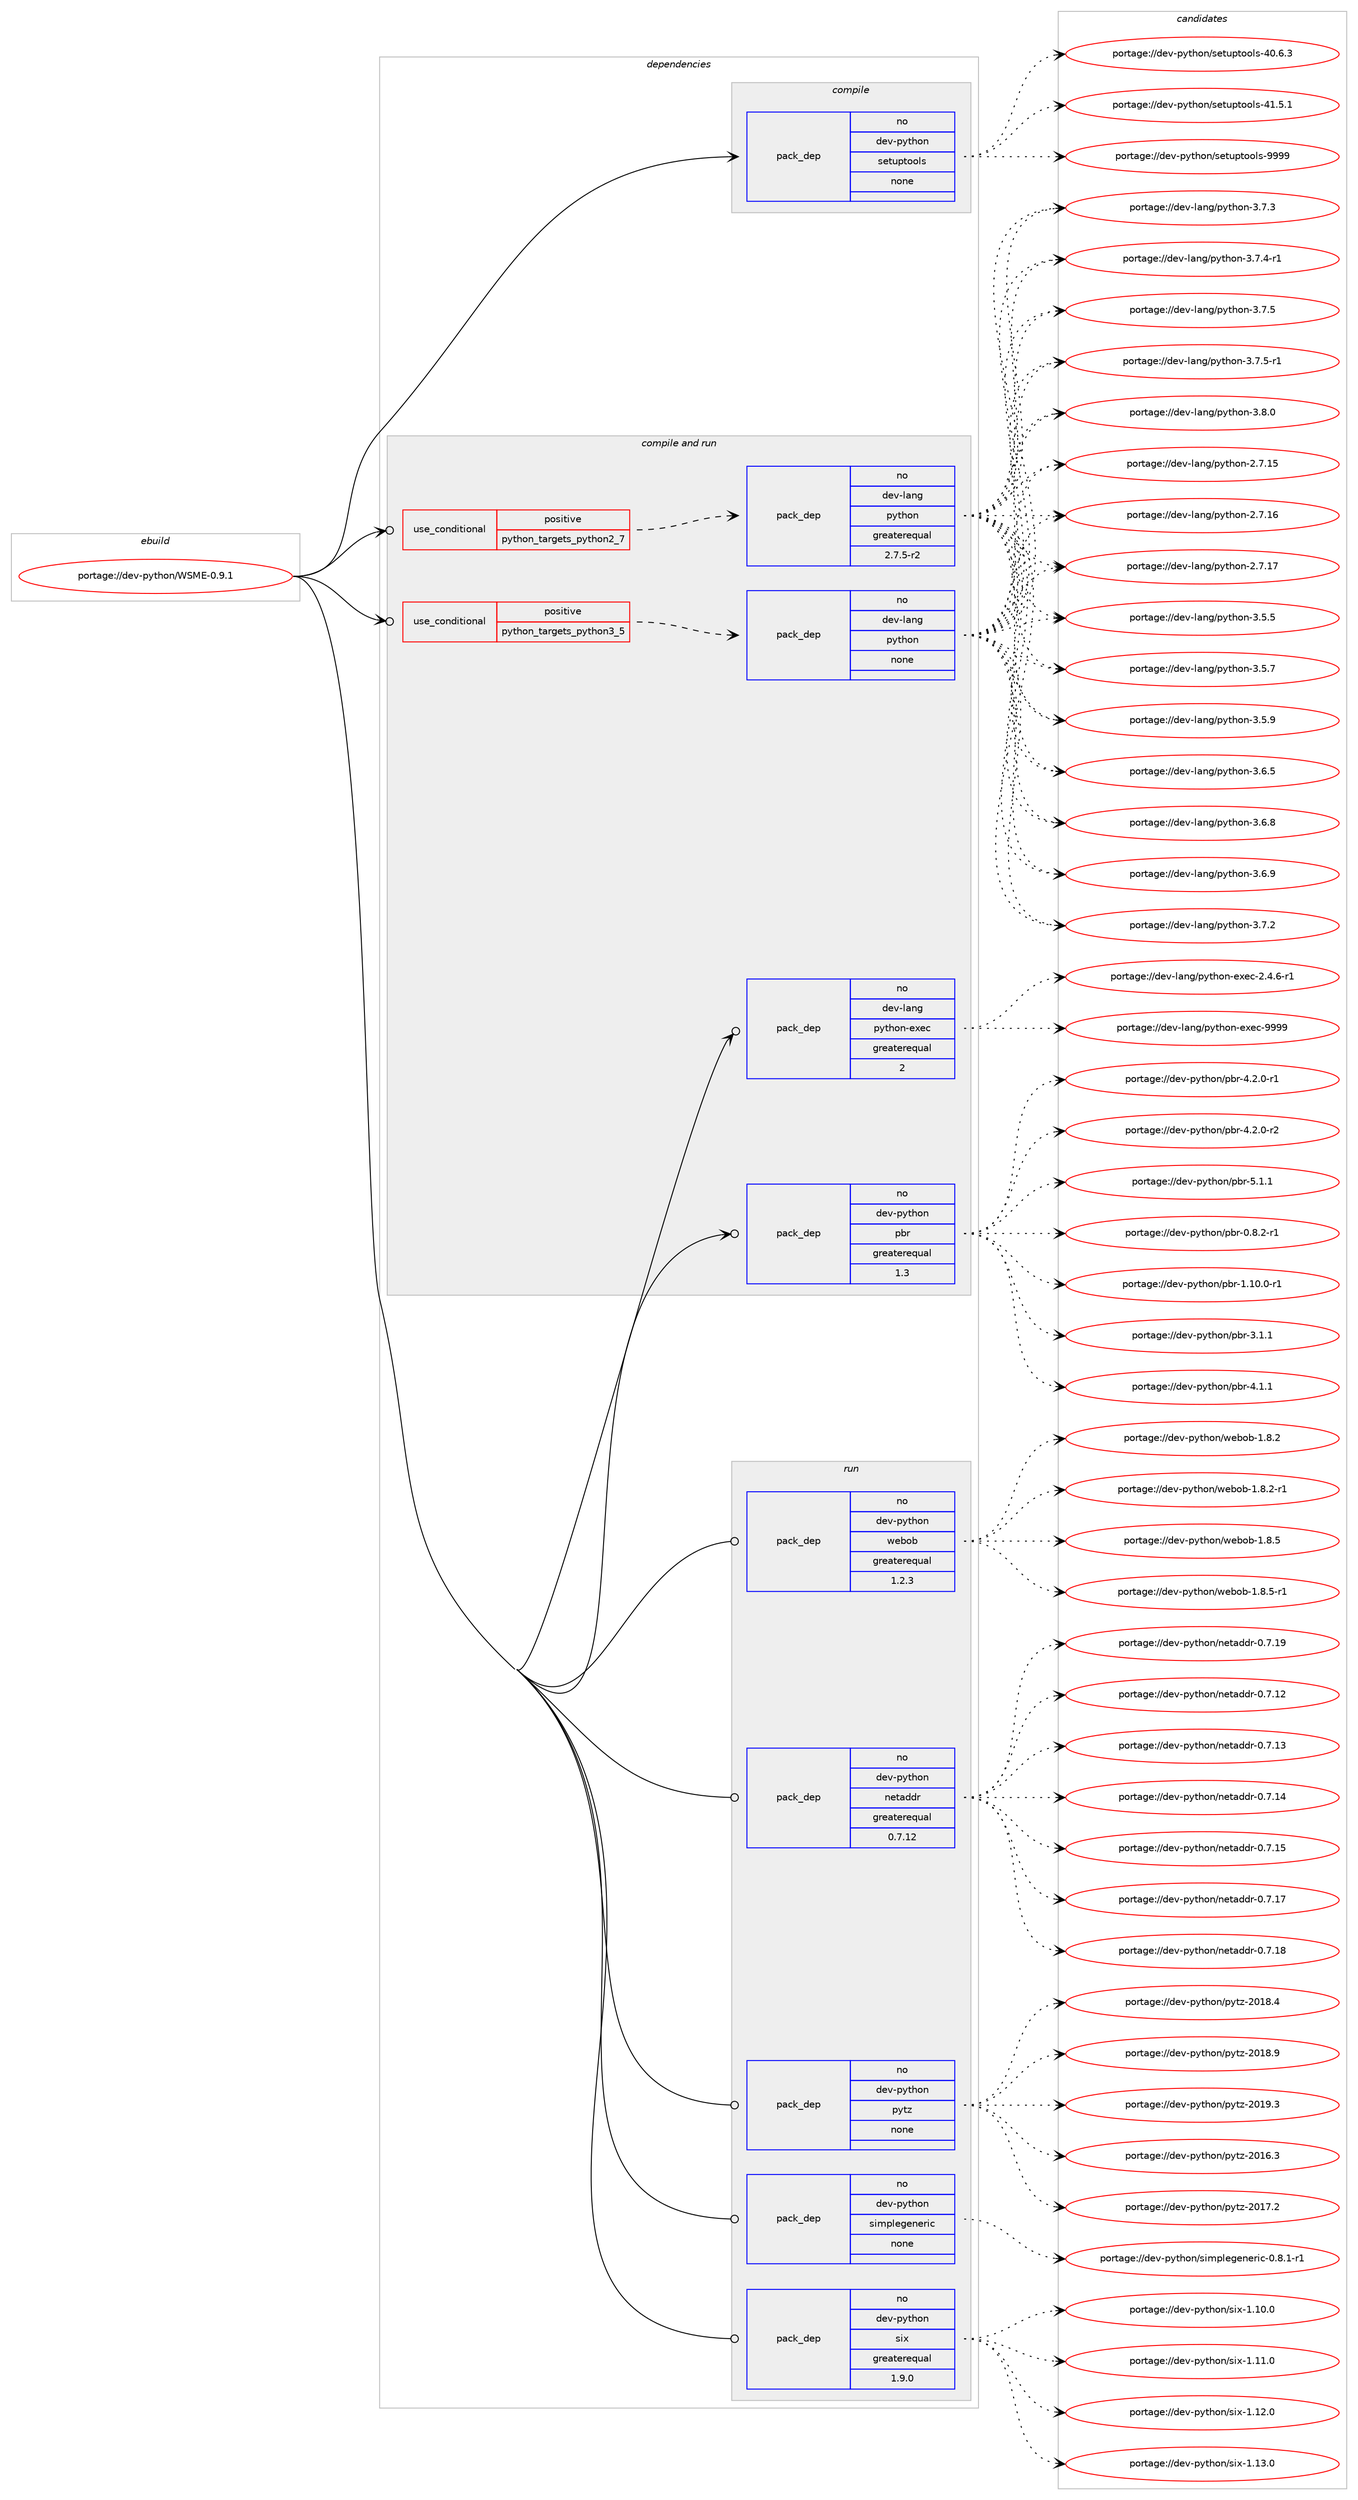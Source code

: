 digraph prolog {

# *************
# Graph options
# *************

newrank=true;
concentrate=true;
compound=true;
graph [rankdir=LR,fontname=Helvetica,fontsize=10,ranksep=1.5];#, ranksep=2.5, nodesep=0.2];
edge  [arrowhead=vee];
node  [fontname=Helvetica,fontsize=10];

# **********
# The ebuild
# **********

subgraph cluster_leftcol {
color=gray;
label=<<i>ebuild</i>>;
id [label="portage://dev-python/WSME-0.9.1", color=red, width=4, href="../dev-python/WSME-0.9.1.svg"];
}

# ****************
# The dependencies
# ****************

subgraph cluster_midcol {
color=gray;
label=<<i>dependencies</i>>;
subgraph cluster_compile {
fillcolor="#eeeeee";
style=filled;
label=<<i>compile</i>>;
subgraph pack99905 {
dependency128404 [label=<<TABLE BORDER="0" CELLBORDER="1" CELLSPACING="0" CELLPADDING="4" WIDTH="220"><TR><TD ROWSPAN="6" CELLPADDING="30">pack_dep</TD></TR><TR><TD WIDTH="110">no</TD></TR><TR><TD>dev-python</TD></TR><TR><TD>setuptools</TD></TR><TR><TD>none</TD></TR><TR><TD></TD></TR></TABLE>>, shape=none, color=blue];
}
id:e -> dependency128404:w [weight=20,style="solid",arrowhead="vee"];
}
subgraph cluster_compileandrun {
fillcolor="#eeeeee";
style=filled;
label=<<i>compile and run</i>>;
subgraph cond25194 {
dependency128405 [label=<<TABLE BORDER="0" CELLBORDER="1" CELLSPACING="0" CELLPADDING="4"><TR><TD ROWSPAN="3" CELLPADDING="10">use_conditional</TD></TR><TR><TD>positive</TD></TR><TR><TD>python_targets_python2_7</TD></TR></TABLE>>, shape=none, color=red];
subgraph pack99906 {
dependency128406 [label=<<TABLE BORDER="0" CELLBORDER="1" CELLSPACING="0" CELLPADDING="4" WIDTH="220"><TR><TD ROWSPAN="6" CELLPADDING="30">pack_dep</TD></TR><TR><TD WIDTH="110">no</TD></TR><TR><TD>dev-lang</TD></TR><TR><TD>python</TD></TR><TR><TD>greaterequal</TD></TR><TR><TD>2.7.5-r2</TD></TR></TABLE>>, shape=none, color=blue];
}
dependency128405:e -> dependency128406:w [weight=20,style="dashed",arrowhead="vee"];
}
id:e -> dependency128405:w [weight=20,style="solid",arrowhead="odotvee"];
subgraph cond25195 {
dependency128407 [label=<<TABLE BORDER="0" CELLBORDER="1" CELLSPACING="0" CELLPADDING="4"><TR><TD ROWSPAN="3" CELLPADDING="10">use_conditional</TD></TR><TR><TD>positive</TD></TR><TR><TD>python_targets_python3_5</TD></TR></TABLE>>, shape=none, color=red];
subgraph pack99907 {
dependency128408 [label=<<TABLE BORDER="0" CELLBORDER="1" CELLSPACING="0" CELLPADDING="4" WIDTH="220"><TR><TD ROWSPAN="6" CELLPADDING="30">pack_dep</TD></TR><TR><TD WIDTH="110">no</TD></TR><TR><TD>dev-lang</TD></TR><TR><TD>python</TD></TR><TR><TD>none</TD></TR><TR><TD></TD></TR></TABLE>>, shape=none, color=blue];
}
dependency128407:e -> dependency128408:w [weight=20,style="dashed",arrowhead="vee"];
}
id:e -> dependency128407:w [weight=20,style="solid",arrowhead="odotvee"];
subgraph pack99908 {
dependency128409 [label=<<TABLE BORDER="0" CELLBORDER="1" CELLSPACING="0" CELLPADDING="4" WIDTH="220"><TR><TD ROWSPAN="6" CELLPADDING="30">pack_dep</TD></TR><TR><TD WIDTH="110">no</TD></TR><TR><TD>dev-lang</TD></TR><TR><TD>python-exec</TD></TR><TR><TD>greaterequal</TD></TR><TR><TD>2</TD></TR></TABLE>>, shape=none, color=blue];
}
id:e -> dependency128409:w [weight=20,style="solid",arrowhead="odotvee"];
subgraph pack99909 {
dependency128410 [label=<<TABLE BORDER="0" CELLBORDER="1" CELLSPACING="0" CELLPADDING="4" WIDTH="220"><TR><TD ROWSPAN="6" CELLPADDING="30">pack_dep</TD></TR><TR><TD WIDTH="110">no</TD></TR><TR><TD>dev-python</TD></TR><TR><TD>pbr</TD></TR><TR><TD>greaterequal</TD></TR><TR><TD>1.3</TD></TR></TABLE>>, shape=none, color=blue];
}
id:e -> dependency128410:w [weight=20,style="solid",arrowhead="odotvee"];
}
subgraph cluster_run {
fillcolor="#eeeeee";
style=filled;
label=<<i>run</i>>;
subgraph pack99910 {
dependency128411 [label=<<TABLE BORDER="0" CELLBORDER="1" CELLSPACING="0" CELLPADDING="4" WIDTH="220"><TR><TD ROWSPAN="6" CELLPADDING="30">pack_dep</TD></TR><TR><TD WIDTH="110">no</TD></TR><TR><TD>dev-python</TD></TR><TR><TD>netaddr</TD></TR><TR><TD>greaterequal</TD></TR><TR><TD>0.7.12</TD></TR></TABLE>>, shape=none, color=blue];
}
id:e -> dependency128411:w [weight=20,style="solid",arrowhead="odot"];
subgraph pack99911 {
dependency128412 [label=<<TABLE BORDER="0" CELLBORDER="1" CELLSPACING="0" CELLPADDING="4" WIDTH="220"><TR><TD ROWSPAN="6" CELLPADDING="30">pack_dep</TD></TR><TR><TD WIDTH="110">no</TD></TR><TR><TD>dev-python</TD></TR><TR><TD>pytz</TD></TR><TR><TD>none</TD></TR><TR><TD></TD></TR></TABLE>>, shape=none, color=blue];
}
id:e -> dependency128412:w [weight=20,style="solid",arrowhead="odot"];
subgraph pack99912 {
dependency128413 [label=<<TABLE BORDER="0" CELLBORDER="1" CELLSPACING="0" CELLPADDING="4" WIDTH="220"><TR><TD ROWSPAN="6" CELLPADDING="30">pack_dep</TD></TR><TR><TD WIDTH="110">no</TD></TR><TR><TD>dev-python</TD></TR><TR><TD>simplegeneric</TD></TR><TR><TD>none</TD></TR><TR><TD></TD></TR></TABLE>>, shape=none, color=blue];
}
id:e -> dependency128413:w [weight=20,style="solid",arrowhead="odot"];
subgraph pack99913 {
dependency128414 [label=<<TABLE BORDER="0" CELLBORDER="1" CELLSPACING="0" CELLPADDING="4" WIDTH="220"><TR><TD ROWSPAN="6" CELLPADDING="30">pack_dep</TD></TR><TR><TD WIDTH="110">no</TD></TR><TR><TD>dev-python</TD></TR><TR><TD>six</TD></TR><TR><TD>greaterequal</TD></TR><TR><TD>1.9.0</TD></TR></TABLE>>, shape=none, color=blue];
}
id:e -> dependency128414:w [weight=20,style="solid",arrowhead="odot"];
subgraph pack99914 {
dependency128415 [label=<<TABLE BORDER="0" CELLBORDER="1" CELLSPACING="0" CELLPADDING="4" WIDTH="220"><TR><TD ROWSPAN="6" CELLPADDING="30">pack_dep</TD></TR><TR><TD WIDTH="110">no</TD></TR><TR><TD>dev-python</TD></TR><TR><TD>webob</TD></TR><TR><TD>greaterequal</TD></TR><TR><TD>1.2.3</TD></TR></TABLE>>, shape=none, color=blue];
}
id:e -> dependency128415:w [weight=20,style="solid",arrowhead="odot"];
}
}

# **************
# The candidates
# **************

subgraph cluster_choices {
rank=same;
color=gray;
label=<<i>candidates</i>>;

subgraph choice99905 {
color=black;
nodesep=1;
choiceportage100101118451121211161041111104711510111611711211611111110811545524846544651 [label="portage://dev-python/setuptools-40.6.3", color=red, width=4,href="../dev-python/setuptools-40.6.3.svg"];
choiceportage100101118451121211161041111104711510111611711211611111110811545524946534649 [label="portage://dev-python/setuptools-41.5.1", color=red, width=4,href="../dev-python/setuptools-41.5.1.svg"];
choiceportage10010111845112121116104111110471151011161171121161111111081154557575757 [label="portage://dev-python/setuptools-9999", color=red, width=4,href="../dev-python/setuptools-9999.svg"];
dependency128404:e -> choiceportage100101118451121211161041111104711510111611711211611111110811545524846544651:w [style=dotted,weight="100"];
dependency128404:e -> choiceportage100101118451121211161041111104711510111611711211611111110811545524946534649:w [style=dotted,weight="100"];
dependency128404:e -> choiceportage10010111845112121116104111110471151011161171121161111111081154557575757:w [style=dotted,weight="100"];
}
subgraph choice99906 {
color=black;
nodesep=1;
choiceportage10010111845108971101034711212111610411111045504655464953 [label="portage://dev-lang/python-2.7.15", color=red, width=4,href="../dev-lang/python-2.7.15.svg"];
choiceportage10010111845108971101034711212111610411111045504655464954 [label="portage://dev-lang/python-2.7.16", color=red, width=4,href="../dev-lang/python-2.7.16.svg"];
choiceportage10010111845108971101034711212111610411111045504655464955 [label="portage://dev-lang/python-2.7.17", color=red, width=4,href="../dev-lang/python-2.7.17.svg"];
choiceportage100101118451089711010347112121116104111110455146534653 [label="portage://dev-lang/python-3.5.5", color=red, width=4,href="../dev-lang/python-3.5.5.svg"];
choiceportage100101118451089711010347112121116104111110455146534655 [label="portage://dev-lang/python-3.5.7", color=red, width=4,href="../dev-lang/python-3.5.7.svg"];
choiceportage100101118451089711010347112121116104111110455146534657 [label="portage://dev-lang/python-3.5.9", color=red, width=4,href="../dev-lang/python-3.5.9.svg"];
choiceportage100101118451089711010347112121116104111110455146544653 [label="portage://dev-lang/python-3.6.5", color=red, width=4,href="../dev-lang/python-3.6.5.svg"];
choiceportage100101118451089711010347112121116104111110455146544656 [label="portage://dev-lang/python-3.6.8", color=red, width=4,href="../dev-lang/python-3.6.8.svg"];
choiceportage100101118451089711010347112121116104111110455146544657 [label="portage://dev-lang/python-3.6.9", color=red, width=4,href="../dev-lang/python-3.6.9.svg"];
choiceportage100101118451089711010347112121116104111110455146554650 [label="portage://dev-lang/python-3.7.2", color=red, width=4,href="../dev-lang/python-3.7.2.svg"];
choiceportage100101118451089711010347112121116104111110455146554651 [label="portage://dev-lang/python-3.7.3", color=red, width=4,href="../dev-lang/python-3.7.3.svg"];
choiceportage1001011184510897110103471121211161041111104551465546524511449 [label="portage://dev-lang/python-3.7.4-r1", color=red, width=4,href="../dev-lang/python-3.7.4-r1.svg"];
choiceportage100101118451089711010347112121116104111110455146554653 [label="portage://dev-lang/python-3.7.5", color=red, width=4,href="../dev-lang/python-3.7.5.svg"];
choiceportage1001011184510897110103471121211161041111104551465546534511449 [label="portage://dev-lang/python-3.7.5-r1", color=red, width=4,href="../dev-lang/python-3.7.5-r1.svg"];
choiceportage100101118451089711010347112121116104111110455146564648 [label="portage://dev-lang/python-3.8.0", color=red, width=4,href="../dev-lang/python-3.8.0.svg"];
dependency128406:e -> choiceportage10010111845108971101034711212111610411111045504655464953:w [style=dotted,weight="100"];
dependency128406:e -> choiceportage10010111845108971101034711212111610411111045504655464954:w [style=dotted,weight="100"];
dependency128406:e -> choiceportage10010111845108971101034711212111610411111045504655464955:w [style=dotted,weight="100"];
dependency128406:e -> choiceportage100101118451089711010347112121116104111110455146534653:w [style=dotted,weight="100"];
dependency128406:e -> choiceportage100101118451089711010347112121116104111110455146534655:w [style=dotted,weight="100"];
dependency128406:e -> choiceportage100101118451089711010347112121116104111110455146534657:w [style=dotted,weight="100"];
dependency128406:e -> choiceportage100101118451089711010347112121116104111110455146544653:w [style=dotted,weight="100"];
dependency128406:e -> choiceportage100101118451089711010347112121116104111110455146544656:w [style=dotted,weight="100"];
dependency128406:e -> choiceportage100101118451089711010347112121116104111110455146544657:w [style=dotted,weight="100"];
dependency128406:e -> choiceportage100101118451089711010347112121116104111110455146554650:w [style=dotted,weight="100"];
dependency128406:e -> choiceportage100101118451089711010347112121116104111110455146554651:w [style=dotted,weight="100"];
dependency128406:e -> choiceportage1001011184510897110103471121211161041111104551465546524511449:w [style=dotted,weight="100"];
dependency128406:e -> choiceportage100101118451089711010347112121116104111110455146554653:w [style=dotted,weight="100"];
dependency128406:e -> choiceportage1001011184510897110103471121211161041111104551465546534511449:w [style=dotted,weight="100"];
dependency128406:e -> choiceportage100101118451089711010347112121116104111110455146564648:w [style=dotted,weight="100"];
}
subgraph choice99907 {
color=black;
nodesep=1;
choiceportage10010111845108971101034711212111610411111045504655464953 [label="portage://dev-lang/python-2.7.15", color=red, width=4,href="../dev-lang/python-2.7.15.svg"];
choiceportage10010111845108971101034711212111610411111045504655464954 [label="portage://dev-lang/python-2.7.16", color=red, width=4,href="../dev-lang/python-2.7.16.svg"];
choiceportage10010111845108971101034711212111610411111045504655464955 [label="portage://dev-lang/python-2.7.17", color=red, width=4,href="../dev-lang/python-2.7.17.svg"];
choiceportage100101118451089711010347112121116104111110455146534653 [label="portage://dev-lang/python-3.5.5", color=red, width=4,href="../dev-lang/python-3.5.5.svg"];
choiceportage100101118451089711010347112121116104111110455146534655 [label="portage://dev-lang/python-3.5.7", color=red, width=4,href="../dev-lang/python-3.5.7.svg"];
choiceportage100101118451089711010347112121116104111110455146534657 [label="portage://dev-lang/python-3.5.9", color=red, width=4,href="../dev-lang/python-3.5.9.svg"];
choiceportage100101118451089711010347112121116104111110455146544653 [label="portage://dev-lang/python-3.6.5", color=red, width=4,href="../dev-lang/python-3.6.5.svg"];
choiceportage100101118451089711010347112121116104111110455146544656 [label="portage://dev-lang/python-3.6.8", color=red, width=4,href="../dev-lang/python-3.6.8.svg"];
choiceportage100101118451089711010347112121116104111110455146544657 [label="portage://dev-lang/python-3.6.9", color=red, width=4,href="../dev-lang/python-3.6.9.svg"];
choiceportage100101118451089711010347112121116104111110455146554650 [label="portage://dev-lang/python-3.7.2", color=red, width=4,href="../dev-lang/python-3.7.2.svg"];
choiceportage100101118451089711010347112121116104111110455146554651 [label="portage://dev-lang/python-3.7.3", color=red, width=4,href="../dev-lang/python-3.7.3.svg"];
choiceportage1001011184510897110103471121211161041111104551465546524511449 [label="portage://dev-lang/python-3.7.4-r1", color=red, width=4,href="../dev-lang/python-3.7.4-r1.svg"];
choiceportage100101118451089711010347112121116104111110455146554653 [label="portage://dev-lang/python-3.7.5", color=red, width=4,href="../dev-lang/python-3.7.5.svg"];
choiceportage1001011184510897110103471121211161041111104551465546534511449 [label="portage://dev-lang/python-3.7.5-r1", color=red, width=4,href="../dev-lang/python-3.7.5-r1.svg"];
choiceportage100101118451089711010347112121116104111110455146564648 [label="portage://dev-lang/python-3.8.0", color=red, width=4,href="../dev-lang/python-3.8.0.svg"];
dependency128408:e -> choiceportage10010111845108971101034711212111610411111045504655464953:w [style=dotted,weight="100"];
dependency128408:e -> choiceportage10010111845108971101034711212111610411111045504655464954:w [style=dotted,weight="100"];
dependency128408:e -> choiceportage10010111845108971101034711212111610411111045504655464955:w [style=dotted,weight="100"];
dependency128408:e -> choiceportage100101118451089711010347112121116104111110455146534653:w [style=dotted,weight="100"];
dependency128408:e -> choiceportage100101118451089711010347112121116104111110455146534655:w [style=dotted,weight="100"];
dependency128408:e -> choiceportage100101118451089711010347112121116104111110455146534657:w [style=dotted,weight="100"];
dependency128408:e -> choiceportage100101118451089711010347112121116104111110455146544653:w [style=dotted,weight="100"];
dependency128408:e -> choiceportage100101118451089711010347112121116104111110455146544656:w [style=dotted,weight="100"];
dependency128408:e -> choiceportage100101118451089711010347112121116104111110455146544657:w [style=dotted,weight="100"];
dependency128408:e -> choiceportage100101118451089711010347112121116104111110455146554650:w [style=dotted,weight="100"];
dependency128408:e -> choiceportage100101118451089711010347112121116104111110455146554651:w [style=dotted,weight="100"];
dependency128408:e -> choiceportage1001011184510897110103471121211161041111104551465546524511449:w [style=dotted,weight="100"];
dependency128408:e -> choiceportage100101118451089711010347112121116104111110455146554653:w [style=dotted,weight="100"];
dependency128408:e -> choiceportage1001011184510897110103471121211161041111104551465546534511449:w [style=dotted,weight="100"];
dependency128408:e -> choiceportage100101118451089711010347112121116104111110455146564648:w [style=dotted,weight="100"];
}
subgraph choice99908 {
color=black;
nodesep=1;
choiceportage10010111845108971101034711212111610411111045101120101994550465246544511449 [label="portage://dev-lang/python-exec-2.4.6-r1", color=red, width=4,href="../dev-lang/python-exec-2.4.6-r1.svg"];
choiceportage10010111845108971101034711212111610411111045101120101994557575757 [label="portage://dev-lang/python-exec-9999", color=red, width=4,href="../dev-lang/python-exec-9999.svg"];
dependency128409:e -> choiceportage10010111845108971101034711212111610411111045101120101994550465246544511449:w [style=dotted,weight="100"];
dependency128409:e -> choiceportage10010111845108971101034711212111610411111045101120101994557575757:w [style=dotted,weight="100"];
}
subgraph choice99909 {
color=black;
nodesep=1;
choiceportage1001011184511212111610411111047112981144548465646504511449 [label="portage://dev-python/pbr-0.8.2-r1", color=red, width=4,href="../dev-python/pbr-0.8.2-r1.svg"];
choiceportage100101118451121211161041111104711298114454946494846484511449 [label="portage://dev-python/pbr-1.10.0-r1", color=red, width=4,href="../dev-python/pbr-1.10.0-r1.svg"];
choiceportage100101118451121211161041111104711298114455146494649 [label="portage://dev-python/pbr-3.1.1", color=red, width=4,href="../dev-python/pbr-3.1.1.svg"];
choiceportage100101118451121211161041111104711298114455246494649 [label="portage://dev-python/pbr-4.1.1", color=red, width=4,href="../dev-python/pbr-4.1.1.svg"];
choiceportage1001011184511212111610411111047112981144552465046484511449 [label="portage://dev-python/pbr-4.2.0-r1", color=red, width=4,href="../dev-python/pbr-4.2.0-r1.svg"];
choiceportage1001011184511212111610411111047112981144552465046484511450 [label="portage://dev-python/pbr-4.2.0-r2", color=red, width=4,href="../dev-python/pbr-4.2.0-r2.svg"];
choiceportage100101118451121211161041111104711298114455346494649 [label="portage://dev-python/pbr-5.1.1", color=red, width=4,href="../dev-python/pbr-5.1.1.svg"];
dependency128410:e -> choiceportage1001011184511212111610411111047112981144548465646504511449:w [style=dotted,weight="100"];
dependency128410:e -> choiceportage100101118451121211161041111104711298114454946494846484511449:w [style=dotted,weight="100"];
dependency128410:e -> choiceportage100101118451121211161041111104711298114455146494649:w [style=dotted,weight="100"];
dependency128410:e -> choiceportage100101118451121211161041111104711298114455246494649:w [style=dotted,weight="100"];
dependency128410:e -> choiceportage1001011184511212111610411111047112981144552465046484511449:w [style=dotted,weight="100"];
dependency128410:e -> choiceportage1001011184511212111610411111047112981144552465046484511450:w [style=dotted,weight="100"];
dependency128410:e -> choiceportage100101118451121211161041111104711298114455346494649:w [style=dotted,weight="100"];
}
subgraph choice99910 {
color=black;
nodesep=1;
choiceportage10010111845112121116104111110471101011169710010011445484655464950 [label="portage://dev-python/netaddr-0.7.12", color=red, width=4,href="../dev-python/netaddr-0.7.12.svg"];
choiceportage10010111845112121116104111110471101011169710010011445484655464951 [label="portage://dev-python/netaddr-0.7.13", color=red, width=4,href="../dev-python/netaddr-0.7.13.svg"];
choiceportage10010111845112121116104111110471101011169710010011445484655464952 [label="portage://dev-python/netaddr-0.7.14", color=red, width=4,href="../dev-python/netaddr-0.7.14.svg"];
choiceportage10010111845112121116104111110471101011169710010011445484655464953 [label="portage://dev-python/netaddr-0.7.15", color=red, width=4,href="../dev-python/netaddr-0.7.15.svg"];
choiceportage10010111845112121116104111110471101011169710010011445484655464955 [label="portage://dev-python/netaddr-0.7.17", color=red, width=4,href="../dev-python/netaddr-0.7.17.svg"];
choiceportage10010111845112121116104111110471101011169710010011445484655464956 [label="portage://dev-python/netaddr-0.7.18", color=red, width=4,href="../dev-python/netaddr-0.7.18.svg"];
choiceportage10010111845112121116104111110471101011169710010011445484655464957 [label="portage://dev-python/netaddr-0.7.19", color=red, width=4,href="../dev-python/netaddr-0.7.19.svg"];
dependency128411:e -> choiceportage10010111845112121116104111110471101011169710010011445484655464950:w [style=dotted,weight="100"];
dependency128411:e -> choiceportage10010111845112121116104111110471101011169710010011445484655464951:w [style=dotted,weight="100"];
dependency128411:e -> choiceportage10010111845112121116104111110471101011169710010011445484655464952:w [style=dotted,weight="100"];
dependency128411:e -> choiceportage10010111845112121116104111110471101011169710010011445484655464953:w [style=dotted,weight="100"];
dependency128411:e -> choiceportage10010111845112121116104111110471101011169710010011445484655464955:w [style=dotted,weight="100"];
dependency128411:e -> choiceportage10010111845112121116104111110471101011169710010011445484655464956:w [style=dotted,weight="100"];
dependency128411:e -> choiceportage10010111845112121116104111110471101011169710010011445484655464957:w [style=dotted,weight="100"];
}
subgraph choice99911 {
color=black;
nodesep=1;
choiceportage100101118451121211161041111104711212111612245504849544651 [label="portage://dev-python/pytz-2016.3", color=red, width=4,href="../dev-python/pytz-2016.3.svg"];
choiceportage100101118451121211161041111104711212111612245504849554650 [label="portage://dev-python/pytz-2017.2", color=red, width=4,href="../dev-python/pytz-2017.2.svg"];
choiceportage100101118451121211161041111104711212111612245504849564652 [label="portage://dev-python/pytz-2018.4", color=red, width=4,href="../dev-python/pytz-2018.4.svg"];
choiceportage100101118451121211161041111104711212111612245504849564657 [label="portage://dev-python/pytz-2018.9", color=red, width=4,href="../dev-python/pytz-2018.9.svg"];
choiceportage100101118451121211161041111104711212111612245504849574651 [label="portage://dev-python/pytz-2019.3", color=red, width=4,href="../dev-python/pytz-2019.3.svg"];
dependency128412:e -> choiceportage100101118451121211161041111104711212111612245504849544651:w [style=dotted,weight="100"];
dependency128412:e -> choiceportage100101118451121211161041111104711212111612245504849554650:w [style=dotted,weight="100"];
dependency128412:e -> choiceportage100101118451121211161041111104711212111612245504849564652:w [style=dotted,weight="100"];
dependency128412:e -> choiceportage100101118451121211161041111104711212111612245504849564657:w [style=dotted,weight="100"];
dependency128412:e -> choiceportage100101118451121211161041111104711212111612245504849574651:w [style=dotted,weight="100"];
}
subgraph choice99912 {
color=black;
nodesep=1;
choiceportage1001011184511212111610411111047115105109112108101103101110101114105994548465646494511449 [label="portage://dev-python/simplegeneric-0.8.1-r1", color=red, width=4,href="../dev-python/simplegeneric-0.8.1-r1.svg"];
dependency128413:e -> choiceportage1001011184511212111610411111047115105109112108101103101110101114105994548465646494511449:w [style=dotted,weight="100"];
}
subgraph choice99913 {
color=black;
nodesep=1;
choiceportage100101118451121211161041111104711510512045494649484648 [label="portage://dev-python/six-1.10.0", color=red, width=4,href="../dev-python/six-1.10.0.svg"];
choiceportage100101118451121211161041111104711510512045494649494648 [label="portage://dev-python/six-1.11.0", color=red, width=4,href="../dev-python/six-1.11.0.svg"];
choiceportage100101118451121211161041111104711510512045494649504648 [label="portage://dev-python/six-1.12.0", color=red, width=4,href="../dev-python/six-1.12.0.svg"];
choiceportage100101118451121211161041111104711510512045494649514648 [label="portage://dev-python/six-1.13.0", color=red, width=4,href="../dev-python/six-1.13.0.svg"];
dependency128414:e -> choiceportage100101118451121211161041111104711510512045494649484648:w [style=dotted,weight="100"];
dependency128414:e -> choiceportage100101118451121211161041111104711510512045494649494648:w [style=dotted,weight="100"];
dependency128414:e -> choiceportage100101118451121211161041111104711510512045494649504648:w [style=dotted,weight="100"];
dependency128414:e -> choiceportage100101118451121211161041111104711510512045494649514648:w [style=dotted,weight="100"];
}
subgraph choice99914 {
color=black;
nodesep=1;
choiceportage10010111845112121116104111110471191019811198454946564650 [label="portage://dev-python/webob-1.8.2", color=red, width=4,href="../dev-python/webob-1.8.2.svg"];
choiceportage100101118451121211161041111104711910198111984549465646504511449 [label="portage://dev-python/webob-1.8.2-r1", color=red, width=4,href="../dev-python/webob-1.8.2-r1.svg"];
choiceportage10010111845112121116104111110471191019811198454946564653 [label="portage://dev-python/webob-1.8.5", color=red, width=4,href="../dev-python/webob-1.8.5.svg"];
choiceportage100101118451121211161041111104711910198111984549465646534511449 [label="portage://dev-python/webob-1.8.5-r1", color=red, width=4,href="../dev-python/webob-1.8.5-r1.svg"];
dependency128415:e -> choiceportage10010111845112121116104111110471191019811198454946564650:w [style=dotted,weight="100"];
dependency128415:e -> choiceportage100101118451121211161041111104711910198111984549465646504511449:w [style=dotted,weight="100"];
dependency128415:e -> choiceportage10010111845112121116104111110471191019811198454946564653:w [style=dotted,weight="100"];
dependency128415:e -> choiceportage100101118451121211161041111104711910198111984549465646534511449:w [style=dotted,weight="100"];
}
}

}
